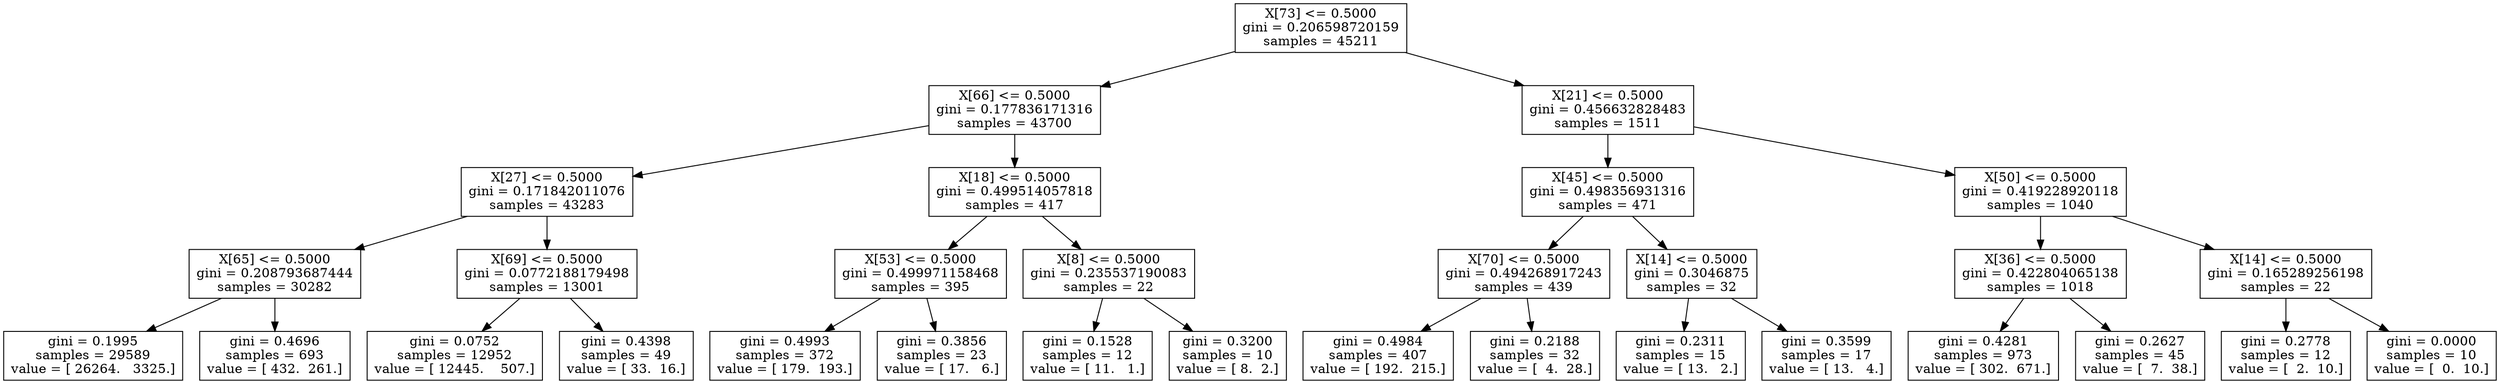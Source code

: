 digraph Tree {
0 [label="X[73] <= 0.5000\ngini = 0.206598720159\nsamples = 45211", shape="box"] ;
1 [label="X[66] <= 0.5000\ngini = 0.177836171316\nsamples = 43700", shape="box"] ;
0 -> 1 ;
2 [label="X[27] <= 0.5000\ngini = 0.171842011076\nsamples = 43283", shape="box"] ;
1 -> 2 ;
3 [label="X[65] <= 0.5000\ngini = 0.208793687444\nsamples = 30282", shape="box"] ;
2 -> 3 ;
4 [label="gini = 0.1995\nsamples = 29589\nvalue = [ 26264.   3325.]", shape="box"] ;
3 -> 4 ;
5 [label="gini = 0.4696\nsamples = 693\nvalue = [ 432.  261.]", shape="box"] ;
3 -> 5 ;
6 [label="X[69] <= 0.5000\ngini = 0.0772188179498\nsamples = 13001", shape="box"] ;
2 -> 6 ;
7 [label="gini = 0.0752\nsamples = 12952\nvalue = [ 12445.    507.]", shape="box"] ;
6 -> 7 ;
8 [label="gini = 0.4398\nsamples = 49\nvalue = [ 33.  16.]", shape="box"] ;
6 -> 8 ;
9 [label="X[18] <= 0.5000\ngini = 0.499514057818\nsamples = 417", shape="box"] ;
1 -> 9 ;
10 [label="X[53] <= 0.5000\ngini = 0.499971158468\nsamples = 395", shape="box"] ;
9 -> 10 ;
11 [label="gini = 0.4993\nsamples = 372\nvalue = [ 179.  193.]", shape="box"] ;
10 -> 11 ;
12 [label="gini = 0.3856\nsamples = 23\nvalue = [ 17.   6.]", shape="box"] ;
10 -> 12 ;
13 [label="X[8] <= 0.5000\ngini = 0.235537190083\nsamples = 22", shape="box"] ;
9 -> 13 ;
14 [label="gini = 0.1528\nsamples = 12\nvalue = [ 11.   1.]", shape="box"] ;
13 -> 14 ;
15 [label="gini = 0.3200\nsamples = 10\nvalue = [ 8.  2.]", shape="box"] ;
13 -> 15 ;
16 [label="X[21] <= 0.5000\ngini = 0.456632828483\nsamples = 1511", shape="box"] ;
0 -> 16 ;
17 [label="X[45] <= 0.5000\ngini = 0.498356931316\nsamples = 471", shape="box"] ;
16 -> 17 ;
18 [label="X[70] <= 0.5000\ngini = 0.494268917243\nsamples = 439", shape="box"] ;
17 -> 18 ;
19 [label="gini = 0.4984\nsamples = 407\nvalue = [ 192.  215.]", shape="box"] ;
18 -> 19 ;
20 [label="gini = 0.2188\nsamples = 32\nvalue = [  4.  28.]", shape="box"] ;
18 -> 20 ;
21 [label="X[14] <= 0.5000\ngini = 0.3046875\nsamples = 32", shape="box"] ;
17 -> 21 ;
22 [label="gini = 0.2311\nsamples = 15\nvalue = [ 13.   2.]", shape="box"] ;
21 -> 22 ;
23 [label="gini = 0.3599\nsamples = 17\nvalue = [ 13.   4.]", shape="box"] ;
21 -> 23 ;
24 [label="X[50] <= 0.5000\ngini = 0.419228920118\nsamples = 1040", shape="box"] ;
16 -> 24 ;
25 [label="X[36] <= 0.5000\ngini = 0.422804065138\nsamples = 1018", shape="box"] ;
24 -> 25 ;
26 [label="gini = 0.4281\nsamples = 973\nvalue = [ 302.  671.]", shape="box"] ;
25 -> 26 ;
27 [label="gini = 0.2627\nsamples = 45\nvalue = [  7.  38.]", shape="box"] ;
25 -> 27 ;
28 [label="X[14] <= 0.5000\ngini = 0.165289256198\nsamples = 22", shape="box"] ;
24 -> 28 ;
29 [label="gini = 0.2778\nsamples = 12\nvalue = [  2.  10.]", shape="box"] ;
28 -> 29 ;
30 [label="gini = 0.0000\nsamples = 10\nvalue = [  0.  10.]", shape="box"] ;
28 -> 30 ;
}